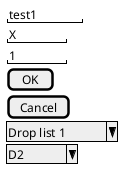 {
  "sha1": "cz4r9v9wcgxg0s4kb9ztai24n7jdmjx",
  "insertion": {
    "when": "2024-06-01T09:03:02.277Z",
    "user": "plantuml@gmail.com"
  }
}
@startsalt
{
"test1    "
"X      "
"1      "
[OK   ]
[Cancel ]
^Drop list 1 ^
^D2     ^
}
@endsalt

